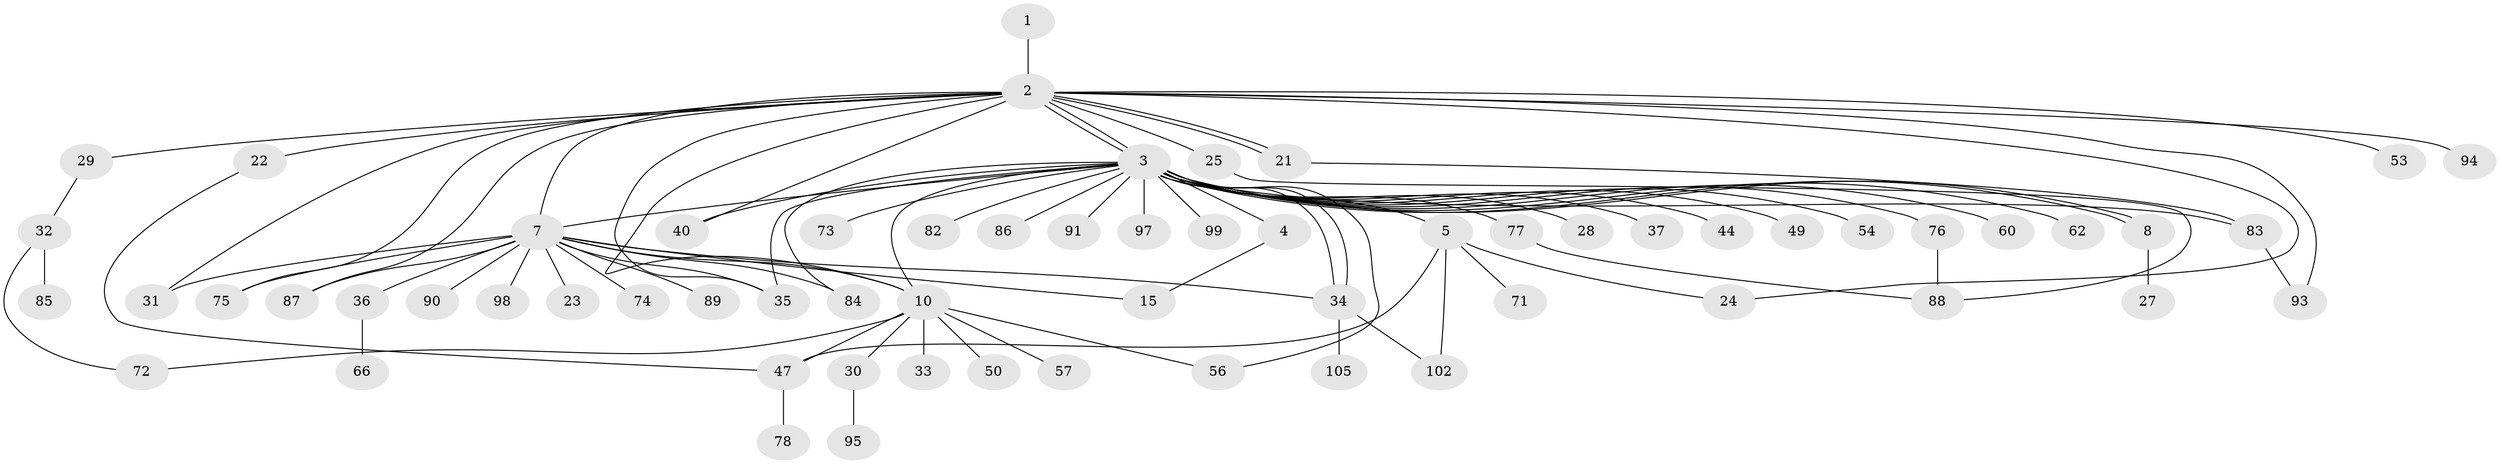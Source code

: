 // original degree distribution, {2: 0.2641509433962264, 21: 0.009433962264150943, 38: 0.009433962264150943, 3: 0.12264150943396226, 5: 0.02830188679245283, 10: 0.009433962264150943, 16: 0.009433962264150943, 6: 0.018867924528301886, 12: 0.009433962264150943, 4: 0.05660377358490566, 1: 0.46226415094339623}
// Generated by graph-tools (version 1.1) at 2025/18/03/04/25 18:18:03]
// undirected, 63 vertices, 88 edges
graph export_dot {
graph [start="1"]
  node [color=gray90,style=filled];
  1 [super="+70"];
  2 [super="+11+101+65+16+14+52+13+6+38+55"];
  3;
  4 [super="+26"];
  5 [super="+12"];
  7 [super="+45+106+64+46+9"];
  8;
  10 [super="+17+43"];
  15 [super="+104"];
  21 [super="+63+68"];
  22;
  23;
  24;
  25;
  27;
  28;
  29;
  30;
  31 [super="+48"];
  32;
  33;
  34;
  35 [super="+61"];
  36;
  37;
  40 [super="+59"];
  44;
  47;
  49;
  50;
  53;
  54;
  56 [super="+92"];
  57 [super="+103"];
  60 [super="+100+79"];
  62;
  66;
  71;
  72;
  73;
  74;
  75;
  76;
  77;
  78;
  82;
  83;
  84;
  85;
  86;
  87;
  88;
  89;
  90;
  91;
  93;
  94;
  95;
  97;
  98;
  99;
  102;
  105;
  1 -- 2;
  2 -- 3 [weight=5];
  2 -- 3;
  2 -- 7 [weight=3];
  2 -- 21;
  2 -- 21;
  2 -- 25;
  2 -- 31 [weight=2];
  2 -- 53;
  2 -- 40;
  2 -- 10 [weight=2];
  2 -- 22;
  2 -- 75;
  2 -- 35;
  2 -- 29;
  2 -- 94;
  2 -- 87;
  2 -- 24;
  2 -- 93;
  3 -- 4;
  3 -- 5 [weight=2];
  3 -- 7 [weight=4];
  3 -- 8;
  3 -- 8;
  3 -- 28;
  3 -- 34;
  3 -- 34;
  3 -- 35;
  3 -- 37;
  3 -- 40;
  3 -- 44;
  3 -- 49;
  3 -- 54;
  3 -- 56;
  3 -- 60;
  3 -- 62;
  3 -- 73;
  3 -- 76;
  3 -- 77;
  3 -- 82;
  3 -- 83;
  3 -- 84;
  3 -- 86;
  3 -- 91;
  3 -- 97;
  3 -- 99;
  3 -- 10;
  4 -- 15;
  5 -- 24;
  5 -- 47;
  5 -- 102;
  5 -- 71;
  7 -- 36;
  7 -- 87;
  7 -- 34;
  7 -- 98;
  7 -- 35;
  7 -- 10 [weight=3];
  7 -- 75;
  7 -- 74;
  7 -- 15;
  7 -- 84;
  7 -- 23;
  7 -- 89;
  7 -- 90;
  7 -- 31;
  8 -- 27;
  10 -- 30;
  10 -- 57;
  10 -- 33;
  10 -- 72;
  10 -- 47;
  10 -- 50;
  10 -- 56;
  21 -- 83;
  22 -- 47;
  25 -- 88;
  29 -- 32;
  30 -- 95;
  32 -- 72;
  32 -- 85;
  34 -- 102;
  34 -- 105;
  36 -- 66;
  47 -- 78;
  76 -- 88;
  77 -- 88;
  83 -- 93;
}
